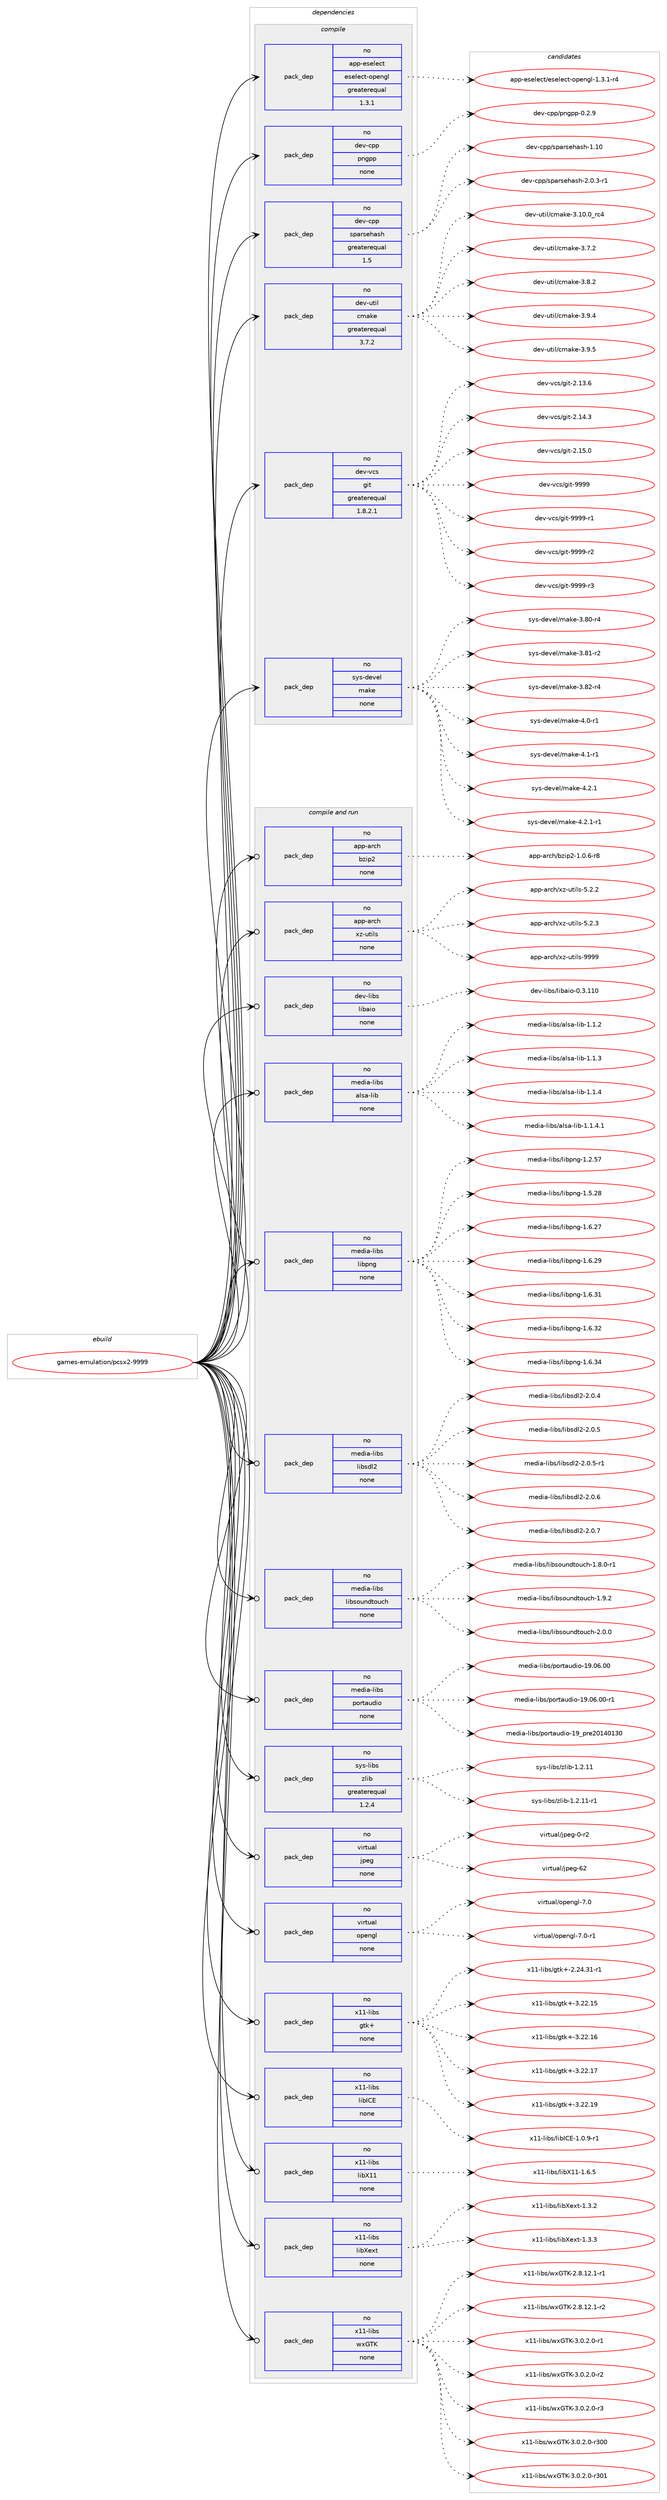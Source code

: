 digraph prolog {

# *************
# Graph options
# *************

newrank=true;
concentrate=true;
compound=true;
graph [rankdir=LR,fontname=Helvetica,fontsize=10,ranksep=1.5];#, ranksep=2.5, nodesep=0.2];
edge  [arrowhead=vee];
node  [fontname=Helvetica,fontsize=10];

# **********
# The ebuild
# **********

subgraph cluster_leftcol {
color=gray;
rank=same;
label=<<i>ebuild</i>>;
id [label="games-emulation/pcsx2-9999", color=red, width=4, href="../games-emulation/pcsx2-9999.svg"];
}

# ****************
# The dependencies
# ****************

subgraph cluster_midcol {
color=gray;
label=<<i>dependencies</i>>;
subgraph cluster_compile {
fillcolor="#eeeeee";
style=filled;
label=<<i>compile</i>>;
subgraph pack212424 {
dependency296935 [label=<<TABLE BORDER="0" CELLBORDER="1" CELLSPACING="0" CELLPADDING="4" WIDTH="220"><TR><TD ROWSPAN="6" CELLPADDING="30">pack_dep</TD></TR><TR><TD WIDTH="110">no</TD></TR><TR><TD>app-eselect</TD></TR><TR><TD>eselect-opengl</TD></TR><TR><TD>greaterequal</TD></TR><TR><TD>1.3.1</TD></TR></TABLE>>, shape=none, color=blue];
}
id:e -> dependency296935:w [weight=20,style="solid",arrowhead="vee"];
subgraph pack212425 {
dependency296936 [label=<<TABLE BORDER="0" CELLBORDER="1" CELLSPACING="0" CELLPADDING="4" WIDTH="220"><TR><TD ROWSPAN="6" CELLPADDING="30">pack_dep</TD></TR><TR><TD WIDTH="110">no</TD></TR><TR><TD>dev-cpp</TD></TR><TR><TD>pngpp</TD></TR><TR><TD>none</TD></TR><TR><TD></TD></TR></TABLE>>, shape=none, color=blue];
}
id:e -> dependency296936:w [weight=20,style="solid",arrowhead="vee"];
subgraph pack212426 {
dependency296937 [label=<<TABLE BORDER="0" CELLBORDER="1" CELLSPACING="0" CELLPADDING="4" WIDTH="220"><TR><TD ROWSPAN="6" CELLPADDING="30">pack_dep</TD></TR><TR><TD WIDTH="110">no</TD></TR><TR><TD>dev-cpp</TD></TR><TR><TD>sparsehash</TD></TR><TR><TD>greaterequal</TD></TR><TR><TD>1.5</TD></TR></TABLE>>, shape=none, color=blue];
}
id:e -> dependency296937:w [weight=20,style="solid",arrowhead="vee"];
subgraph pack212427 {
dependency296938 [label=<<TABLE BORDER="0" CELLBORDER="1" CELLSPACING="0" CELLPADDING="4" WIDTH="220"><TR><TD ROWSPAN="6" CELLPADDING="30">pack_dep</TD></TR><TR><TD WIDTH="110">no</TD></TR><TR><TD>dev-util</TD></TR><TR><TD>cmake</TD></TR><TR><TD>greaterequal</TD></TR><TR><TD>3.7.2</TD></TR></TABLE>>, shape=none, color=blue];
}
id:e -> dependency296938:w [weight=20,style="solid",arrowhead="vee"];
subgraph pack212428 {
dependency296939 [label=<<TABLE BORDER="0" CELLBORDER="1" CELLSPACING="0" CELLPADDING="4" WIDTH="220"><TR><TD ROWSPAN="6" CELLPADDING="30">pack_dep</TD></TR><TR><TD WIDTH="110">no</TD></TR><TR><TD>dev-vcs</TD></TR><TR><TD>git</TD></TR><TR><TD>greaterequal</TD></TR><TR><TD>1.8.2.1</TD></TR></TABLE>>, shape=none, color=blue];
}
id:e -> dependency296939:w [weight=20,style="solid",arrowhead="vee"];
subgraph pack212429 {
dependency296940 [label=<<TABLE BORDER="0" CELLBORDER="1" CELLSPACING="0" CELLPADDING="4" WIDTH="220"><TR><TD ROWSPAN="6" CELLPADDING="30">pack_dep</TD></TR><TR><TD WIDTH="110">no</TD></TR><TR><TD>sys-devel</TD></TR><TR><TD>make</TD></TR><TR><TD>none</TD></TR><TR><TD></TD></TR></TABLE>>, shape=none, color=blue];
}
id:e -> dependency296940:w [weight=20,style="solid",arrowhead="vee"];
}
subgraph cluster_compileandrun {
fillcolor="#eeeeee";
style=filled;
label=<<i>compile and run</i>>;
subgraph pack212430 {
dependency296941 [label=<<TABLE BORDER="0" CELLBORDER="1" CELLSPACING="0" CELLPADDING="4" WIDTH="220"><TR><TD ROWSPAN="6" CELLPADDING="30">pack_dep</TD></TR><TR><TD WIDTH="110">no</TD></TR><TR><TD>app-arch</TD></TR><TR><TD>bzip2</TD></TR><TR><TD>none</TD></TR><TR><TD></TD></TR></TABLE>>, shape=none, color=blue];
}
id:e -> dependency296941:w [weight=20,style="solid",arrowhead="odotvee"];
subgraph pack212431 {
dependency296942 [label=<<TABLE BORDER="0" CELLBORDER="1" CELLSPACING="0" CELLPADDING="4" WIDTH="220"><TR><TD ROWSPAN="6" CELLPADDING="30">pack_dep</TD></TR><TR><TD WIDTH="110">no</TD></TR><TR><TD>app-arch</TD></TR><TR><TD>xz-utils</TD></TR><TR><TD>none</TD></TR><TR><TD></TD></TR></TABLE>>, shape=none, color=blue];
}
id:e -> dependency296942:w [weight=20,style="solid",arrowhead="odotvee"];
subgraph pack212432 {
dependency296943 [label=<<TABLE BORDER="0" CELLBORDER="1" CELLSPACING="0" CELLPADDING="4" WIDTH="220"><TR><TD ROWSPAN="6" CELLPADDING="30">pack_dep</TD></TR><TR><TD WIDTH="110">no</TD></TR><TR><TD>dev-libs</TD></TR><TR><TD>libaio</TD></TR><TR><TD>none</TD></TR><TR><TD></TD></TR></TABLE>>, shape=none, color=blue];
}
id:e -> dependency296943:w [weight=20,style="solid",arrowhead="odotvee"];
subgraph pack212433 {
dependency296944 [label=<<TABLE BORDER="0" CELLBORDER="1" CELLSPACING="0" CELLPADDING="4" WIDTH="220"><TR><TD ROWSPAN="6" CELLPADDING="30">pack_dep</TD></TR><TR><TD WIDTH="110">no</TD></TR><TR><TD>media-libs</TD></TR><TR><TD>alsa-lib</TD></TR><TR><TD>none</TD></TR><TR><TD></TD></TR></TABLE>>, shape=none, color=blue];
}
id:e -> dependency296944:w [weight=20,style="solid",arrowhead="odotvee"];
subgraph pack212434 {
dependency296945 [label=<<TABLE BORDER="0" CELLBORDER="1" CELLSPACING="0" CELLPADDING="4" WIDTH="220"><TR><TD ROWSPAN="6" CELLPADDING="30">pack_dep</TD></TR><TR><TD WIDTH="110">no</TD></TR><TR><TD>media-libs</TD></TR><TR><TD>libpng</TD></TR><TR><TD>none</TD></TR><TR><TD></TD></TR></TABLE>>, shape=none, color=blue];
}
id:e -> dependency296945:w [weight=20,style="solid",arrowhead="odotvee"];
subgraph pack212435 {
dependency296946 [label=<<TABLE BORDER="0" CELLBORDER="1" CELLSPACING="0" CELLPADDING="4" WIDTH="220"><TR><TD ROWSPAN="6" CELLPADDING="30">pack_dep</TD></TR><TR><TD WIDTH="110">no</TD></TR><TR><TD>media-libs</TD></TR><TR><TD>libsdl2</TD></TR><TR><TD>none</TD></TR><TR><TD></TD></TR></TABLE>>, shape=none, color=blue];
}
id:e -> dependency296946:w [weight=20,style="solid",arrowhead="odotvee"];
subgraph pack212436 {
dependency296947 [label=<<TABLE BORDER="0" CELLBORDER="1" CELLSPACING="0" CELLPADDING="4" WIDTH="220"><TR><TD ROWSPAN="6" CELLPADDING="30">pack_dep</TD></TR><TR><TD WIDTH="110">no</TD></TR><TR><TD>media-libs</TD></TR><TR><TD>libsoundtouch</TD></TR><TR><TD>none</TD></TR><TR><TD></TD></TR></TABLE>>, shape=none, color=blue];
}
id:e -> dependency296947:w [weight=20,style="solid",arrowhead="odotvee"];
subgraph pack212437 {
dependency296948 [label=<<TABLE BORDER="0" CELLBORDER="1" CELLSPACING="0" CELLPADDING="4" WIDTH="220"><TR><TD ROWSPAN="6" CELLPADDING="30">pack_dep</TD></TR><TR><TD WIDTH="110">no</TD></TR><TR><TD>media-libs</TD></TR><TR><TD>portaudio</TD></TR><TR><TD>none</TD></TR><TR><TD></TD></TR></TABLE>>, shape=none, color=blue];
}
id:e -> dependency296948:w [weight=20,style="solid",arrowhead="odotvee"];
subgraph pack212438 {
dependency296949 [label=<<TABLE BORDER="0" CELLBORDER="1" CELLSPACING="0" CELLPADDING="4" WIDTH="220"><TR><TD ROWSPAN="6" CELLPADDING="30">pack_dep</TD></TR><TR><TD WIDTH="110">no</TD></TR><TR><TD>sys-libs</TD></TR><TR><TD>zlib</TD></TR><TR><TD>greaterequal</TD></TR><TR><TD>1.2.4</TD></TR></TABLE>>, shape=none, color=blue];
}
id:e -> dependency296949:w [weight=20,style="solid",arrowhead="odotvee"];
subgraph pack212439 {
dependency296950 [label=<<TABLE BORDER="0" CELLBORDER="1" CELLSPACING="0" CELLPADDING="4" WIDTH="220"><TR><TD ROWSPAN="6" CELLPADDING="30">pack_dep</TD></TR><TR><TD WIDTH="110">no</TD></TR><TR><TD>virtual</TD></TR><TR><TD>jpeg</TD></TR><TR><TD>none</TD></TR><TR><TD></TD></TR></TABLE>>, shape=none, color=blue];
}
id:e -> dependency296950:w [weight=20,style="solid",arrowhead="odotvee"];
subgraph pack212440 {
dependency296951 [label=<<TABLE BORDER="0" CELLBORDER="1" CELLSPACING="0" CELLPADDING="4" WIDTH="220"><TR><TD ROWSPAN="6" CELLPADDING="30">pack_dep</TD></TR><TR><TD WIDTH="110">no</TD></TR><TR><TD>virtual</TD></TR><TR><TD>opengl</TD></TR><TR><TD>none</TD></TR><TR><TD></TD></TR></TABLE>>, shape=none, color=blue];
}
id:e -> dependency296951:w [weight=20,style="solid",arrowhead="odotvee"];
subgraph pack212441 {
dependency296952 [label=<<TABLE BORDER="0" CELLBORDER="1" CELLSPACING="0" CELLPADDING="4" WIDTH="220"><TR><TD ROWSPAN="6" CELLPADDING="30">pack_dep</TD></TR><TR><TD WIDTH="110">no</TD></TR><TR><TD>x11-libs</TD></TR><TR><TD>gtk+</TD></TR><TR><TD>none</TD></TR><TR><TD></TD></TR></TABLE>>, shape=none, color=blue];
}
id:e -> dependency296952:w [weight=20,style="solid",arrowhead="odotvee"];
subgraph pack212442 {
dependency296953 [label=<<TABLE BORDER="0" CELLBORDER="1" CELLSPACING="0" CELLPADDING="4" WIDTH="220"><TR><TD ROWSPAN="6" CELLPADDING="30">pack_dep</TD></TR><TR><TD WIDTH="110">no</TD></TR><TR><TD>x11-libs</TD></TR><TR><TD>libICE</TD></TR><TR><TD>none</TD></TR><TR><TD></TD></TR></TABLE>>, shape=none, color=blue];
}
id:e -> dependency296953:w [weight=20,style="solid",arrowhead="odotvee"];
subgraph pack212443 {
dependency296954 [label=<<TABLE BORDER="0" CELLBORDER="1" CELLSPACING="0" CELLPADDING="4" WIDTH="220"><TR><TD ROWSPAN="6" CELLPADDING="30">pack_dep</TD></TR><TR><TD WIDTH="110">no</TD></TR><TR><TD>x11-libs</TD></TR><TR><TD>libX11</TD></TR><TR><TD>none</TD></TR><TR><TD></TD></TR></TABLE>>, shape=none, color=blue];
}
id:e -> dependency296954:w [weight=20,style="solid",arrowhead="odotvee"];
subgraph pack212444 {
dependency296955 [label=<<TABLE BORDER="0" CELLBORDER="1" CELLSPACING="0" CELLPADDING="4" WIDTH="220"><TR><TD ROWSPAN="6" CELLPADDING="30">pack_dep</TD></TR><TR><TD WIDTH="110">no</TD></TR><TR><TD>x11-libs</TD></TR><TR><TD>libXext</TD></TR><TR><TD>none</TD></TR><TR><TD></TD></TR></TABLE>>, shape=none, color=blue];
}
id:e -> dependency296955:w [weight=20,style="solid",arrowhead="odotvee"];
subgraph pack212445 {
dependency296956 [label=<<TABLE BORDER="0" CELLBORDER="1" CELLSPACING="0" CELLPADDING="4" WIDTH="220"><TR><TD ROWSPAN="6" CELLPADDING="30">pack_dep</TD></TR><TR><TD WIDTH="110">no</TD></TR><TR><TD>x11-libs</TD></TR><TR><TD>wxGTK</TD></TR><TR><TD>none</TD></TR><TR><TD></TD></TR></TABLE>>, shape=none, color=blue];
}
id:e -> dependency296956:w [weight=20,style="solid",arrowhead="odotvee"];
}
subgraph cluster_run {
fillcolor="#eeeeee";
style=filled;
label=<<i>run</i>>;
}
}

# **************
# The candidates
# **************

subgraph cluster_choices {
rank=same;
color=gray;
label=<<i>candidates</i>>;

subgraph choice212424 {
color=black;
nodesep=1;
choice9711211245101115101108101991164710111510110810199116451111121011101031084549465146494511452 [label="app-eselect/eselect-opengl-1.3.1-r4", color=red, width=4,href="../app-eselect/eselect-opengl-1.3.1-r4.svg"];
dependency296935:e -> choice9711211245101115101108101991164710111510110810199116451111121011101031084549465146494511452:w [style=dotted,weight="100"];
}
subgraph choice212425 {
color=black;
nodesep=1;
choice100101118459911211247112110103112112454846504657 [label="dev-cpp/pngpp-0.2.9", color=red, width=4,href="../dev-cpp/pngpp-0.2.9.svg"];
dependency296936:e -> choice100101118459911211247112110103112112454846504657:w [style=dotted,weight="100"];
}
subgraph choice212426 {
color=black;
nodesep=1;
choice10010111845991121124711511297114115101104971151044549464948 [label="dev-cpp/sparsehash-1.10", color=red, width=4,href="../dev-cpp/sparsehash-1.10.svg"];
choice10010111845991121124711511297114115101104971151044550464846514511449 [label="dev-cpp/sparsehash-2.0.3-r1", color=red, width=4,href="../dev-cpp/sparsehash-2.0.3-r1.svg"];
dependency296937:e -> choice10010111845991121124711511297114115101104971151044549464948:w [style=dotted,weight="100"];
dependency296937:e -> choice10010111845991121124711511297114115101104971151044550464846514511449:w [style=dotted,weight="100"];
}
subgraph choice212427 {
color=black;
nodesep=1;
choice1001011184511711610510847991099710710145514649484648951149952 [label="dev-util/cmake-3.10.0_rc4", color=red, width=4,href="../dev-util/cmake-3.10.0_rc4.svg"];
choice10010111845117116105108479910997107101455146554650 [label="dev-util/cmake-3.7.2", color=red, width=4,href="../dev-util/cmake-3.7.2.svg"];
choice10010111845117116105108479910997107101455146564650 [label="dev-util/cmake-3.8.2", color=red, width=4,href="../dev-util/cmake-3.8.2.svg"];
choice10010111845117116105108479910997107101455146574652 [label="dev-util/cmake-3.9.4", color=red, width=4,href="../dev-util/cmake-3.9.4.svg"];
choice10010111845117116105108479910997107101455146574653 [label="dev-util/cmake-3.9.5", color=red, width=4,href="../dev-util/cmake-3.9.5.svg"];
dependency296938:e -> choice1001011184511711610510847991099710710145514649484648951149952:w [style=dotted,weight="100"];
dependency296938:e -> choice10010111845117116105108479910997107101455146554650:w [style=dotted,weight="100"];
dependency296938:e -> choice10010111845117116105108479910997107101455146564650:w [style=dotted,weight="100"];
dependency296938:e -> choice10010111845117116105108479910997107101455146574652:w [style=dotted,weight="100"];
dependency296938:e -> choice10010111845117116105108479910997107101455146574653:w [style=dotted,weight="100"];
}
subgraph choice212428 {
color=black;
nodesep=1;
choice10010111845118991154710310511645504649514654 [label="dev-vcs/git-2.13.6", color=red, width=4,href="../dev-vcs/git-2.13.6.svg"];
choice10010111845118991154710310511645504649524651 [label="dev-vcs/git-2.14.3", color=red, width=4,href="../dev-vcs/git-2.14.3.svg"];
choice10010111845118991154710310511645504649534648 [label="dev-vcs/git-2.15.0", color=red, width=4,href="../dev-vcs/git-2.15.0.svg"];
choice1001011184511899115471031051164557575757 [label="dev-vcs/git-9999", color=red, width=4,href="../dev-vcs/git-9999.svg"];
choice10010111845118991154710310511645575757574511449 [label="dev-vcs/git-9999-r1", color=red, width=4,href="../dev-vcs/git-9999-r1.svg"];
choice10010111845118991154710310511645575757574511450 [label="dev-vcs/git-9999-r2", color=red, width=4,href="../dev-vcs/git-9999-r2.svg"];
choice10010111845118991154710310511645575757574511451 [label="dev-vcs/git-9999-r3", color=red, width=4,href="../dev-vcs/git-9999-r3.svg"];
dependency296939:e -> choice10010111845118991154710310511645504649514654:w [style=dotted,weight="100"];
dependency296939:e -> choice10010111845118991154710310511645504649524651:w [style=dotted,weight="100"];
dependency296939:e -> choice10010111845118991154710310511645504649534648:w [style=dotted,weight="100"];
dependency296939:e -> choice1001011184511899115471031051164557575757:w [style=dotted,weight="100"];
dependency296939:e -> choice10010111845118991154710310511645575757574511449:w [style=dotted,weight="100"];
dependency296939:e -> choice10010111845118991154710310511645575757574511450:w [style=dotted,weight="100"];
dependency296939:e -> choice10010111845118991154710310511645575757574511451:w [style=dotted,weight="100"];
}
subgraph choice212429 {
color=black;
nodesep=1;
choice11512111545100101118101108471099710710145514656484511452 [label="sys-devel/make-3.80-r4", color=red, width=4,href="../sys-devel/make-3.80-r4.svg"];
choice11512111545100101118101108471099710710145514656494511450 [label="sys-devel/make-3.81-r2", color=red, width=4,href="../sys-devel/make-3.81-r2.svg"];
choice11512111545100101118101108471099710710145514656504511452 [label="sys-devel/make-3.82-r4", color=red, width=4,href="../sys-devel/make-3.82-r4.svg"];
choice115121115451001011181011084710997107101455246484511449 [label="sys-devel/make-4.0-r1", color=red, width=4,href="../sys-devel/make-4.0-r1.svg"];
choice115121115451001011181011084710997107101455246494511449 [label="sys-devel/make-4.1-r1", color=red, width=4,href="../sys-devel/make-4.1-r1.svg"];
choice115121115451001011181011084710997107101455246504649 [label="sys-devel/make-4.2.1", color=red, width=4,href="../sys-devel/make-4.2.1.svg"];
choice1151211154510010111810110847109971071014552465046494511449 [label="sys-devel/make-4.2.1-r1", color=red, width=4,href="../sys-devel/make-4.2.1-r1.svg"];
dependency296940:e -> choice11512111545100101118101108471099710710145514656484511452:w [style=dotted,weight="100"];
dependency296940:e -> choice11512111545100101118101108471099710710145514656494511450:w [style=dotted,weight="100"];
dependency296940:e -> choice11512111545100101118101108471099710710145514656504511452:w [style=dotted,weight="100"];
dependency296940:e -> choice115121115451001011181011084710997107101455246484511449:w [style=dotted,weight="100"];
dependency296940:e -> choice115121115451001011181011084710997107101455246494511449:w [style=dotted,weight="100"];
dependency296940:e -> choice115121115451001011181011084710997107101455246504649:w [style=dotted,weight="100"];
dependency296940:e -> choice1151211154510010111810110847109971071014552465046494511449:w [style=dotted,weight="100"];
}
subgraph choice212430 {
color=black;
nodesep=1;
choice971121124597114991044798122105112504549464846544511456 [label="app-arch/bzip2-1.0.6-r8", color=red, width=4,href="../app-arch/bzip2-1.0.6-r8.svg"];
dependency296941:e -> choice971121124597114991044798122105112504549464846544511456:w [style=dotted,weight="100"];
}
subgraph choice212431 {
color=black;
nodesep=1;
choice971121124597114991044712012245117116105108115455346504650 [label="app-arch/xz-utils-5.2.2", color=red, width=4,href="../app-arch/xz-utils-5.2.2.svg"];
choice971121124597114991044712012245117116105108115455346504651 [label="app-arch/xz-utils-5.2.3", color=red, width=4,href="../app-arch/xz-utils-5.2.3.svg"];
choice9711211245971149910447120122451171161051081154557575757 [label="app-arch/xz-utils-9999", color=red, width=4,href="../app-arch/xz-utils-9999.svg"];
dependency296942:e -> choice971121124597114991044712012245117116105108115455346504650:w [style=dotted,weight="100"];
dependency296942:e -> choice971121124597114991044712012245117116105108115455346504651:w [style=dotted,weight="100"];
dependency296942:e -> choice9711211245971149910447120122451171161051081154557575757:w [style=dotted,weight="100"];
}
subgraph choice212432 {
color=black;
nodesep=1;
choice10010111845108105981154710810598971051114548465146494948 [label="dev-libs/libaio-0.3.110", color=red, width=4,href="../dev-libs/libaio-0.3.110.svg"];
dependency296943:e -> choice10010111845108105981154710810598971051114548465146494948:w [style=dotted,weight="100"];
}
subgraph choice212433 {
color=black;
nodesep=1;
choice1091011001059745108105981154797108115974510810598454946494650 [label="media-libs/alsa-lib-1.1.2", color=red, width=4,href="../media-libs/alsa-lib-1.1.2.svg"];
choice1091011001059745108105981154797108115974510810598454946494651 [label="media-libs/alsa-lib-1.1.3", color=red, width=4,href="../media-libs/alsa-lib-1.1.3.svg"];
choice1091011001059745108105981154797108115974510810598454946494652 [label="media-libs/alsa-lib-1.1.4", color=red, width=4,href="../media-libs/alsa-lib-1.1.4.svg"];
choice10910110010597451081059811547971081159745108105984549464946524649 [label="media-libs/alsa-lib-1.1.4.1", color=red, width=4,href="../media-libs/alsa-lib-1.1.4.1.svg"];
dependency296944:e -> choice1091011001059745108105981154797108115974510810598454946494650:w [style=dotted,weight="100"];
dependency296944:e -> choice1091011001059745108105981154797108115974510810598454946494651:w [style=dotted,weight="100"];
dependency296944:e -> choice1091011001059745108105981154797108115974510810598454946494652:w [style=dotted,weight="100"];
dependency296944:e -> choice10910110010597451081059811547971081159745108105984549464946524649:w [style=dotted,weight="100"];
}
subgraph choice212434 {
color=black;
nodesep=1;
choice109101100105974510810598115471081059811211010345494650465355 [label="media-libs/libpng-1.2.57", color=red, width=4,href="../media-libs/libpng-1.2.57.svg"];
choice109101100105974510810598115471081059811211010345494653465056 [label="media-libs/libpng-1.5.28", color=red, width=4,href="../media-libs/libpng-1.5.28.svg"];
choice109101100105974510810598115471081059811211010345494654465055 [label="media-libs/libpng-1.6.27", color=red, width=4,href="../media-libs/libpng-1.6.27.svg"];
choice109101100105974510810598115471081059811211010345494654465057 [label="media-libs/libpng-1.6.29", color=red, width=4,href="../media-libs/libpng-1.6.29.svg"];
choice109101100105974510810598115471081059811211010345494654465149 [label="media-libs/libpng-1.6.31", color=red, width=4,href="../media-libs/libpng-1.6.31.svg"];
choice109101100105974510810598115471081059811211010345494654465150 [label="media-libs/libpng-1.6.32", color=red, width=4,href="../media-libs/libpng-1.6.32.svg"];
choice109101100105974510810598115471081059811211010345494654465152 [label="media-libs/libpng-1.6.34", color=red, width=4,href="../media-libs/libpng-1.6.34.svg"];
dependency296945:e -> choice109101100105974510810598115471081059811211010345494650465355:w [style=dotted,weight="100"];
dependency296945:e -> choice109101100105974510810598115471081059811211010345494653465056:w [style=dotted,weight="100"];
dependency296945:e -> choice109101100105974510810598115471081059811211010345494654465055:w [style=dotted,weight="100"];
dependency296945:e -> choice109101100105974510810598115471081059811211010345494654465057:w [style=dotted,weight="100"];
dependency296945:e -> choice109101100105974510810598115471081059811211010345494654465149:w [style=dotted,weight="100"];
dependency296945:e -> choice109101100105974510810598115471081059811211010345494654465150:w [style=dotted,weight="100"];
dependency296945:e -> choice109101100105974510810598115471081059811211010345494654465152:w [style=dotted,weight="100"];
}
subgraph choice212435 {
color=black;
nodesep=1;
choice109101100105974510810598115471081059811510010850455046484652 [label="media-libs/libsdl2-2.0.4", color=red, width=4,href="../media-libs/libsdl2-2.0.4.svg"];
choice109101100105974510810598115471081059811510010850455046484653 [label="media-libs/libsdl2-2.0.5", color=red, width=4,href="../media-libs/libsdl2-2.0.5.svg"];
choice1091011001059745108105981154710810598115100108504550464846534511449 [label="media-libs/libsdl2-2.0.5-r1", color=red, width=4,href="../media-libs/libsdl2-2.0.5-r1.svg"];
choice109101100105974510810598115471081059811510010850455046484654 [label="media-libs/libsdl2-2.0.6", color=red, width=4,href="../media-libs/libsdl2-2.0.6.svg"];
choice109101100105974510810598115471081059811510010850455046484655 [label="media-libs/libsdl2-2.0.7", color=red, width=4,href="../media-libs/libsdl2-2.0.7.svg"];
dependency296946:e -> choice109101100105974510810598115471081059811510010850455046484652:w [style=dotted,weight="100"];
dependency296946:e -> choice109101100105974510810598115471081059811510010850455046484653:w [style=dotted,weight="100"];
dependency296946:e -> choice1091011001059745108105981154710810598115100108504550464846534511449:w [style=dotted,weight="100"];
dependency296946:e -> choice109101100105974510810598115471081059811510010850455046484654:w [style=dotted,weight="100"];
dependency296946:e -> choice109101100105974510810598115471081059811510010850455046484655:w [style=dotted,weight="100"];
}
subgraph choice212436 {
color=black;
nodesep=1;
choice1091011001059745108105981154710810598115111117110100116111117991044549465646484511449 [label="media-libs/libsoundtouch-1.8.0-r1", color=red, width=4,href="../media-libs/libsoundtouch-1.8.0-r1.svg"];
choice109101100105974510810598115471081059811511111711010011611111799104454946574650 [label="media-libs/libsoundtouch-1.9.2", color=red, width=4,href="../media-libs/libsoundtouch-1.9.2.svg"];
choice109101100105974510810598115471081059811511111711010011611111799104455046484648 [label="media-libs/libsoundtouch-2.0.0", color=red, width=4,href="../media-libs/libsoundtouch-2.0.0.svg"];
dependency296947:e -> choice1091011001059745108105981154710810598115111117110100116111117991044549465646484511449:w [style=dotted,weight="100"];
dependency296947:e -> choice109101100105974510810598115471081059811511111711010011611111799104454946574650:w [style=dotted,weight="100"];
dependency296947:e -> choice109101100105974510810598115471081059811511111711010011611111799104455046484648:w [style=dotted,weight="100"];
}
subgraph choice212437 {
color=black;
nodesep=1;
choice1091011001059745108105981154711211111411697117100105111454957464854464848 [label="media-libs/portaudio-19.06.00", color=red, width=4,href="../media-libs/portaudio-19.06.00.svg"];
choice10910110010597451081059811547112111114116971171001051114549574648544648484511449 [label="media-libs/portaudio-19.06.00-r1", color=red, width=4,href="../media-libs/portaudio-19.06.00-r1.svg"];
choice1091011001059745108105981154711211111411697117100105111454957951121141015048495248495148 [label="media-libs/portaudio-19_pre20140130", color=red, width=4,href="../media-libs/portaudio-19_pre20140130.svg"];
dependency296948:e -> choice1091011001059745108105981154711211111411697117100105111454957464854464848:w [style=dotted,weight="100"];
dependency296948:e -> choice10910110010597451081059811547112111114116971171001051114549574648544648484511449:w [style=dotted,weight="100"];
dependency296948:e -> choice1091011001059745108105981154711211111411697117100105111454957951121141015048495248495148:w [style=dotted,weight="100"];
}
subgraph choice212438 {
color=black;
nodesep=1;
choice1151211154510810598115471221081059845494650464949 [label="sys-libs/zlib-1.2.11", color=red, width=4,href="../sys-libs/zlib-1.2.11.svg"];
choice11512111545108105981154712210810598454946504649494511449 [label="sys-libs/zlib-1.2.11-r1", color=red, width=4,href="../sys-libs/zlib-1.2.11-r1.svg"];
dependency296949:e -> choice1151211154510810598115471221081059845494650464949:w [style=dotted,weight="100"];
dependency296949:e -> choice11512111545108105981154712210810598454946504649494511449:w [style=dotted,weight="100"];
}
subgraph choice212439 {
color=black;
nodesep=1;
choice118105114116117971084710611210110345484511450 [label="virtual/jpeg-0-r2", color=red, width=4,href="../virtual/jpeg-0-r2.svg"];
choice1181051141161179710847106112101103455450 [label="virtual/jpeg-62", color=red, width=4,href="../virtual/jpeg-62.svg"];
dependency296950:e -> choice118105114116117971084710611210110345484511450:w [style=dotted,weight="100"];
dependency296950:e -> choice1181051141161179710847106112101103455450:w [style=dotted,weight="100"];
}
subgraph choice212440 {
color=black;
nodesep=1;
choice118105114116117971084711111210111010310845554648 [label="virtual/opengl-7.0", color=red, width=4,href="../virtual/opengl-7.0.svg"];
choice1181051141161179710847111112101110103108455546484511449 [label="virtual/opengl-7.0-r1", color=red, width=4,href="../virtual/opengl-7.0-r1.svg"];
dependency296951:e -> choice118105114116117971084711111210111010310845554648:w [style=dotted,weight="100"];
dependency296951:e -> choice1181051141161179710847111112101110103108455546484511449:w [style=dotted,weight="100"];
}
subgraph choice212441 {
color=black;
nodesep=1;
choice12049494510810598115471031161074345504650524651494511449 [label="x11-libs/gtk+-2.24.31-r1", color=red, width=4,href="../x11-libs/gtk+-2.24.31-r1.svg"];
choice1204949451081059811547103116107434551465050464953 [label="x11-libs/gtk+-3.22.15", color=red, width=4,href="../x11-libs/gtk+-3.22.15.svg"];
choice1204949451081059811547103116107434551465050464954 [label="x11-libs/gtk+-3.22.16", color=red, width=4,href="../x11-libs/gtk+-3.22.16.svg"];
choice1204949451081059811547103116107434551465050464955 [label="x11-libs/gtk+-3.22.17", color=red, width=4,href="../x11-libs/gtk+-3.22.17.svg"];
choice1204949451081059811547103116107434551465050464957 [label="x11-libs/gtk+-3.22.19", color=red, width=4,href="../x11-libs/gtk+-3.22.19.svg"];
dependency296952:e -> choice12049494510810598115471031161074345504650524651494511449:w [style=dotted,weight="100"];
dependency296952:e -> choice1204949451081059811547103116107434551465050464953:w [style=dotted,weight="100"];
dependency296952:e -> choice1204949451081059811547103116107434551465050464954:w [style=dotted,weight="100"];
dependency296952:e -> choice1204949451081059811547103116107434551465050464955:w [style=dotted,weight="100"];
dependency296952:e -> choice1204949451081059811547103116107434551465050464957:w [style=dotted,weight="100"];
}
subgraph choice212442 {
color=black;
nodesep=1;
choice1204949451081059811547108105987367694549464846574511449 [label="x11-libs/libICE-1.0.9-r1", color=red, width=4,href="../x11-libs/libICE-1.0.9-r1.svg"];
dependency296953:e -> choice1204949451081059811547108105987367694549464846574511449:w [style=dotted,weight="100"];
}
subgraph choice212443 {
color=black;
nodesep=1;
choice120494945108105981154710810598884949454946544653 [label="x11-libs/libX11-1.6.5", color=red, width=4,href="../x11-libs/libX11-1.6.5.svg"];
dependency296954:e -> choice120494945108105981154710810598884949454946544653:w [style=dotted,weight="100"];
}
subgraph choice212444 {
color=black;
nodesep=1;
choice12049494510810598115471081059888101120116454946514650 [label="x11-libs/libXext-1.3.2", color=red, width=4,href="../x11-libs/libXext-1.3.2.svg"];
choice12049494510810598115471081059888101120116454946514651 [label="x11-libs/libXext-1.3.3", color=red, width=4,href="../x11-libs/libXext-1.3.3.svg"];
dependency296955:e -> choice12049494510810598115471081059888101120116454946514650:w [style=dotted,weight="100"];
dependency296955:e -> choice12049494510810598115471081059888101120116454946514651:w [style=dotted,weight="100"];
}
subgraph choice212445 {
color=black;
nodesep=1;
choice12049494510810598115471191207184754550465646495046494511449 [label="x11-libs/wxGTK-2.8.12.1-r1", color=red, width=4,href="../x11-libs/wxGTK-2.8.12.1-r1.svg"];
choice12049494510810598115471191207184754550465646495046494511450 [label="x11-libs/wxGTK-2.8.12.1-r2", color=red, width=4,href="../x11-libs/wxGTK-2.8.12.1-r2.svg"];
choice120494945108105981154711912071847545514648465046484511449 [label="x11-libs/wxGTK-3.0.2.0-r1", color=red, width=4,href="../x11-libs/wxGTK-3.0.2.0-r1.svg"];
choice120494945108105981154711912071847545514648465046484511450 [label="x11-libs/wxGTK-3.0.2.0-r2", color=red, width=4,href="../x11-libs/wxGTK-3.0.2.0-r2.svg"];
choice120494945108105981154711912071847545514648465046484511451 [label="x11-libs/wxGTK-3.0.2.0-r3", color=red, width=4,href="../x11-libs/wxGTK-3.0.2.0-r3.svg"];
choice1204949451081059811547119120718475455146484650464845114514848 [label="x11-libs/wxGTK-3.0.2.0-r300", color=red, width=4,href="../x11-libs/wxGTK-3.0.2.0-r300.svg"];
choice1204949451081059811547119120718475455146484650464845114514849 [label="x11-libs/wxGTK-3.0.2.0-r301", color=red, width=4,href="../x11-libs/wxGTK-3.0.2.0-r301.svg"];
dependency296956:e -> choice12049494510810598115471191207184754550465646495046494511449:w [style=dotted,weight="100"];
dependency296956:e -> choice12049494510810598115471191207184754550465646495046494511450:w [style=dotted,weight="100"];
dependency296956:e -> choice120494945108105981154711912071847545514648465046484511449:w [style=dotted,weight="100"];
dependency296956:e -> choice120494945108105981154711912071847545514648465046484511450:w [style=dotted,weight="100"];
dependency296956:e -> choice120494945108105981154711912071847545514648465046484511451:w [style=dotted,weight="100"];
dependency296956:e -> choice1204949451081059811547119120718475455146484650464845114514848:w [style=dotted,weight="100"];
dependency296956:e -> choice1204949451081059811547119120718475455146484650464845114514849:w [style=dotted,weight="100"];
}
}

}
